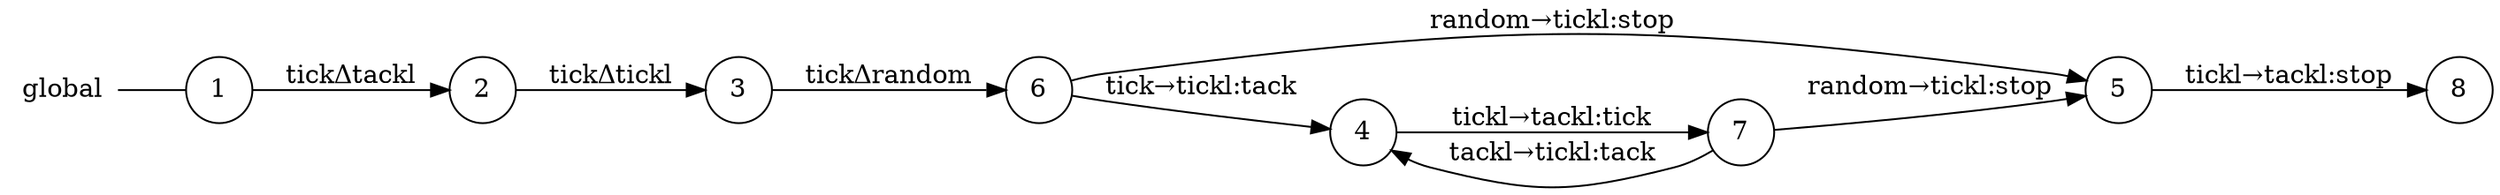 digraph global {
	rankdir="LR";
	n_0 [label="global", shape="plaintext"];
	n_1 [id="5", shape=circle, label="5"];
	n_2 [id="6", shape=circle, label="6"];
	n_3 [id="1", shape=circle, label="1"];
	n_0 -> n_3 [arrowhead=none];
	n_4 [id="2", shape=circle, label="2"];
	n_5 [id="8", shape=circle, label="8"];
	n_6 [id="4", shape=circle, label="4"];
	n_7 [id="7", shape=circle, label="7"];
	n_8 [id="3", shape=circle, label="3"];

	n_7 -> n_1 [id="[$e|1]", label="random→tickl:stop"];
	n_3 -> n_4 [id="[$e|6]", label="tickΔtackl"];
	n_4 -> n_8 [id="[$e|7]", label="tickΔtickl"];
	n_6 -> n_7 [id="[$e|0]", label="tickl→tackl:tick"];
	n_1 -> n_5 [id="[$e|8]", label="tickl→tackl:stop"];
	n_2 -> n_6 [id="[$e|4]", label="tick→tickl:tack"];
	n_8 -> n_2 [id="[$e|2]", label="tickΔrandom"];
	n_7 -> n_6 [id="[$e|9]", label="tackl→tickl:tack"];
	n_2 -> n_1 [id="[$e|10]", label="random→tickl:stop"];
}

